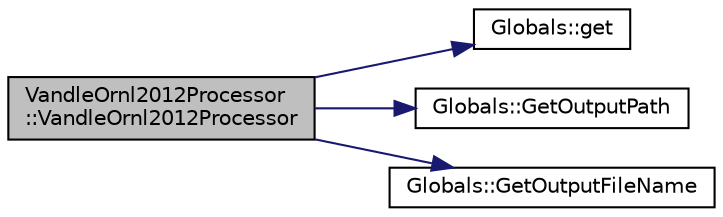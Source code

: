 digraph "VandleOrnl2012Processor::VandleOrnl2012Processor"
{
  edge [fontname="Helvetica",fontsize="10",labelfontname="Helvetica",labelfontsize="10"];
  node [fontname="Helvetica",fontsize="10",shape=record];
  rankdir="LR";
  Node1 [label="VandleOrnl2012Processor\l::VandleOrnl2012Processor",height=0.2,width=0.4,color="black", fillcolor="grey75", style="filled", fontcolor="black"];
  Node1 -> Node2 [color="midnightblue",fontsize="10",style="solid",fontname="Helvetica"];
  Node2 [label="Globals::get",height=0.2,width=0.4,color="black", fillcolor="white", style="filled",URL="$d3/daf/class_globals.html#ae66fa0173342202c96b13d71a6522512",tooltip="Instance is created upon first call. "];
  Node1 -> Node3 [color="midnightblue",fontsize="10",style="solid",fontname="Helvetica"];
  Node3 [label="Globals::GetOutputPath",height=0.2,width=0.4,color="black", fillcolor="white", style="filled",URL="$d3/daf/class_globals.html#a7d6bf80bc81076a0f689571a495463b6"];
  Node1 -> Node4 [color="midnightblue",fontsize="10",style="solid",fontname="Helvetica"];
  Node4 [label="Globals::GetOutputFileName",height=0.2,width=0.4,color="black", fillcolor="white", style="filled",URL="$d3/daf/class_globals.html#af4c6e8e244f6253d63bb21e07bafeddc"];
}
